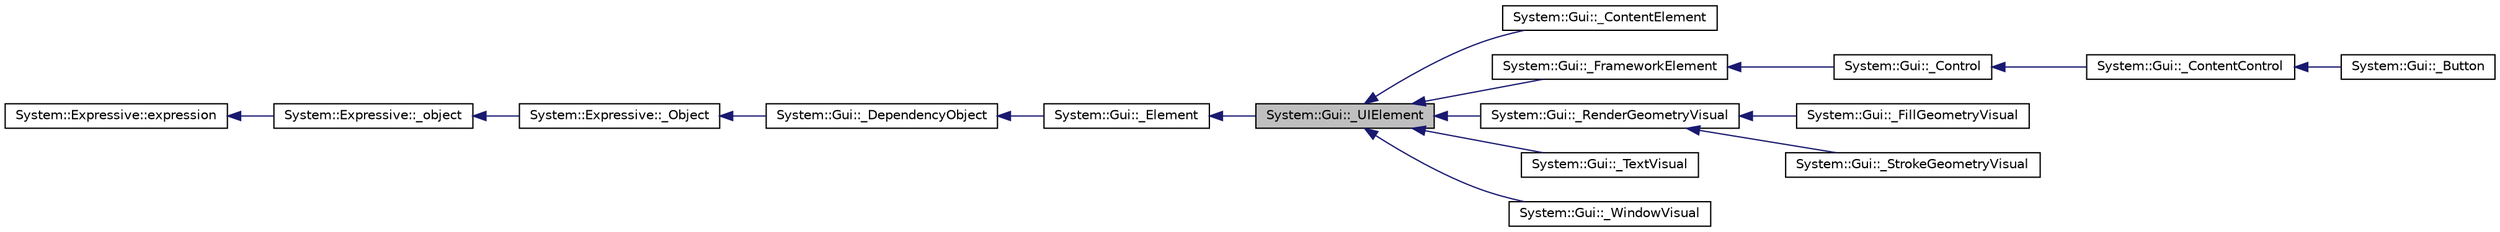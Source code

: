digraph G
{
  edge [fontname="Helvetica",fontsize="10",labelfontname="Helvetica",labelfontsize="10"];
  node [fontname="Helvetica",fontsize="10",shape=record];
  rankdir="LR";
  Node1 [label="System::Gui::_UIElement",height=0.2,width=0.4,color="black", fillcolor="grey75", style="filled" fontcolor="black"];
  Node2 -> Node1 [dir="back",color="midnightblue",fontsize="10",style="solid",fontname="Helvetica"];
  Node2 [label="System::Gui::_Element",height=0.2,width=0.4,color="black", fillcolor="white", style="filled",URL="$class_system_1_1_gui_1_1___element.html"];
  Node3 -> Node2 [dir="back",color="midnightblue",fontsize="10",style="solid",fontname="Helvetica"];
  Node3 [label="System::Gui::_DependencyObject",height=0.2,width=0.4,color="black", fillcolor="white", style="filled",URL="$class_system_1_1_gui_1_1___dependency_object.html"];
  Node4 -> Node3 [dir="back",color="midnightblue",fontsize="10",style="solid",fontname="Helvetica"];
  Node4 [label="System::Expressive::_Object",height=0.2,width=0.4,color="black", fillcolor="white", style="filled",URL="$class_system_1_1_expressive_1_1___object.html"];
  Node5 -> Node4 [dir="back",color="midnightblue",fontsize="10",style="solid",fontname="Helvetica"];
  Node5 [label="System::Expressive::_object",height=0.2,width=0.4,color="black", fillcolor="white", style="filled",URL="$class_system_1_1_expressive_1_1__object.html"];
  Node6 -> Node5 [dir="back",color="midnightblue",fontsize="10",style="solid",fontname="Helvetica"];
  Node6 [label="System::Expressive::expression",height=0.2,width=0.4,color="black", fillcolor="white", style="filled",URL="$class_system_1_1_expressive_1_1expression.html"];
  Node1 -> Node7 [dir="back",color="midnightblue",fontsize="10",style="solid",fontname="Helvetica"];
  Node7 [label="System::Gui::_ContentElement",height=0.2,width=0.4,color="black", fillcolor="white", style="filled",URL="$class_system_1_1_gui_1_1___content_element.html"];
  Node1 -> Node8 [dir="back",color="midnightblue",fontsize="10",style="solid",fontname="Helvetica"];
  Node8 [label="System::Gui::_FrameworkElement",height=0.2,width=0.4,color="black", fillcolor="white", style="filled",URL="$class_system_1_1_gui_1_1___framework_element.html"];
  Node8 -> Node9 [dir="back",color="midnightblue",fontsize="10",style="solid",fontname="Helvetica"];
  Node9 [label="System::Gui::_Control",height=0.2,width=0.4,color="black", fillcolor="white", style="filled",URL="$class_system_1_1_gui_1_1___control.html"];
  Node9 -> Node10 [dir="back",color="midnightblue",fontsize="10",style="solid",fontname="Helvetica"];
  Node10 [label="System::Gui::_ContentControl",height=0.2,width=0.4,color="black", fillcolor="white", style="filled",URL="$class_system_1_1_gui_1_1___content_control.html"];
  Node10 -> Node11 [dir="back",color="midnightblue",fontsize="10",style="solid",fontname="Helvetica"];
  Node11 [label="System::Gui::_Button",height=0.2,width=0.4,color="black", fillcolor="white", style="filled",URL="$class_system_1_1_gui_1_1___button.html"];
  Node1 -> Node12 [dir="back",color="midnightblue",fontsize="10",style="solid",fontname="Helvetica"];
  Node12 [label="System::Gui::_RenderGeometryVisual",height=0.2,width=0.4,color="black", fillcolor="white", style="filled",URL="$class_system_1_1_gui_1_1___render_geometry_visual.html"];
  Node12 -> Node13 [dir="back",color="midnightblue",fontsize="10",style="solid",fontname="Helvetica"];
  Node13 [label="System::Gui::_FillGeometryVisual",height=0.2,width=0.4,color="black", fillcolor="white", style="filled",URL="$class_system_1_1_gui_1_1___fill_geometry_visual.html"];
  Node12 -> Node14 [dir="back",color="midnightblue",fontsize="10",style="solid",fontname="Helvetica"];
  Node14 [label="System::Gui::_StrokeGeometryVisual",height=0.2,width=0.4,color="black", fillcolor="white", style="filled",URL="$class_system_1_1_gui_1_1___stroke_geometry_visual.html"];
  Node1 -> Node15 [dir="back",color="midnightblue",fontsize="10",style="solid",fontname="Helvetica"];
  Node15 [label="System::Gui::_TextVisual",height=0.2,width=0.4,color="black", fillcolor="white", style="filled",URL="$class_system_1_1_gui_1_1___text_visual.html"];
  Node1 -> Node16 [dir="back",color="midnightblue",fontsize="10",style="solid",fontname="Helvetica"];
  Node16 [label="System::Gui::_WindowVisual",height=0.2,width=0.4,color="black", fillcolor="white", style="filled",URL="$class_system_1_1_gui_1_1___window_visual.html"];
}
